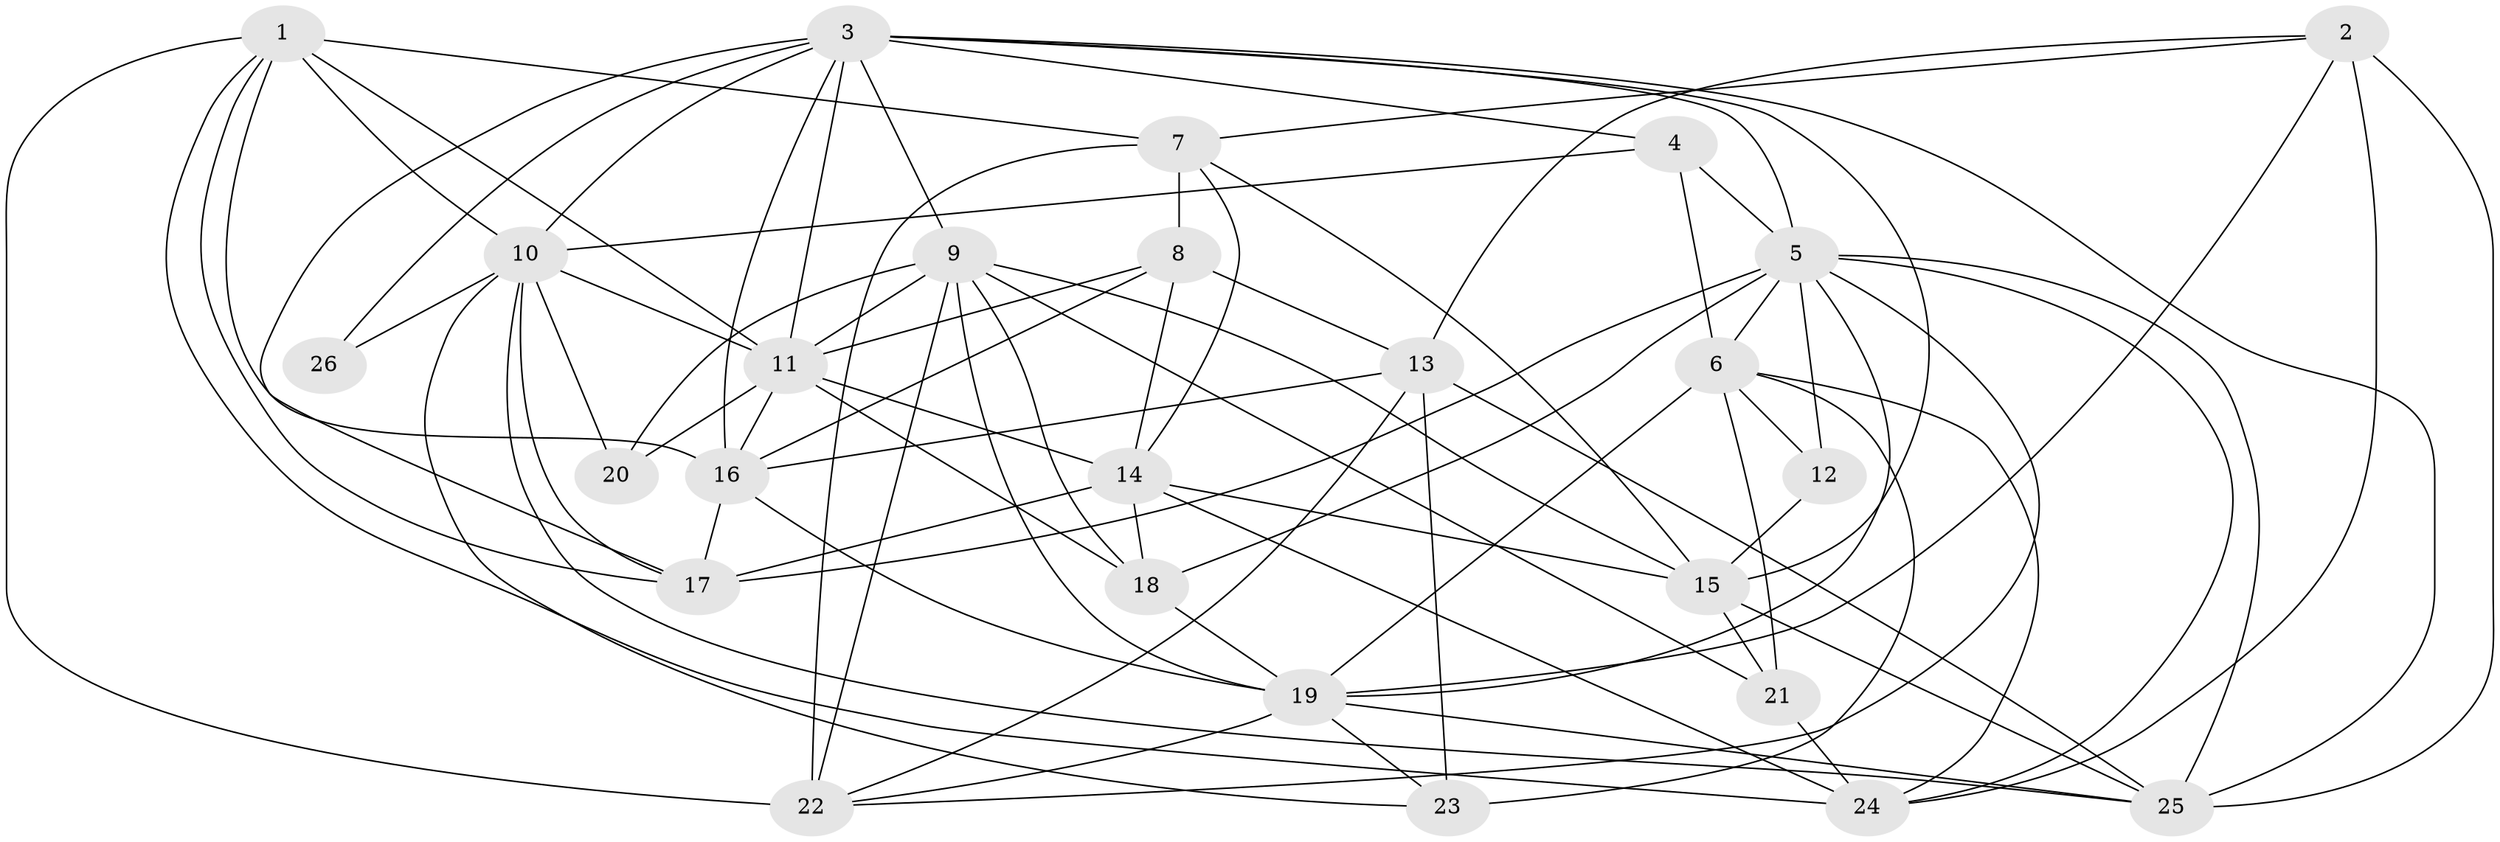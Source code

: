// original degree distribution, {4: 1.0}
// Generated by graph-tools (version 1.1) at 2025/53/03/04/25 22:53:33]
// undirected, 26 vertices, 81 edges
graph export_dot {
  node [color=gray90,style=filled];
  1;
  2;
  3;
  4;
  5;
  6;
  7;
  8;
  9;
  10;
  11;
  12;
  13;
  14;
  15;
  16;
  17;
  18;
  19;
  20;
  21;
  22;
  23;
  24;
  25;
  26;
  1 -- 7 [weight=1.0];
  1 -- 10 [weight=1.0];
  1 -- 11 [weight=2.0];
  1 -- 16 [weight=1.0];
  1 -- 17 [weight=1.0];
  1 -- 22 [weight=1.0];
  1 -- 24 [weight=1.0];
  2 -- 7 [weight=1.0];
  2 -- 13 [weight=1.0];
  2 -- 19 [weight=1.0];
  2 -- 24 [weight=2.0];
  2 -- 25 [weight=1.0];
  3 -- 4 [weight=2.0];
  3 -- 5 [weight=1.0];
  3 -- 9 [weight=1.0];
  3 -- 10 [weight=1.0];
  3 -- 11 [weight=1.0];
  3 -- 15 [weight=1.0];
  3 -- 16 [weight=2.0];
  3 -- 17 [weight=1.0];
  3 -- 25 [weight=1.0];
  3 -- 26 [weight=1.0];
  4 -- 5 [weight=1.0];
  4 -- 6 [weight=2.0];
  4 -- 10 [weight=1.0];
  5 -- 6 [weight=1.0];
  5 -- 12 [weight=2.0];
  5 -- 17 [weight=1.0];
  5 -- 18 [weight=2.0];
  5 -- 19 [weight=1.0];
  5 -- 22 [weight=1.0];
  5 -- 24 [weight=1.0];
  5 -- 25 [weight=1.0];
  6 -- 12 [weight=1.0];
  6 -- 19 [weight=2.0];
  6 -- 21 [weight=1.0];
  6 -- 23 [weight=2.0];
  6 -- 24 [weight=1.0];
  7 -- 8 [weight=3.0];
  7 -- 14 [weight=1.0];
  7 -- 15 [weight=1.0];
  7 -- 22 [weight=1.0];
  8 -- 11 [weight=1.0];
  8 -- 13 [weight=2.0];
  8 -- 14 [weight=1.0];
  8 -- 16 [weight=1.0];
  9 -- 11 [weight=1.0];
  9 -- 15 [weight=1.0];
  9 -- 18 [weight=1.0];
  9 -- 19 [weight=1.0];
  9 -- 20 [weight=1.0];
  9 -- 21 [weight=1.0];
  9 -- 22 [weight=3.0];
  10 -- 11 [weight=1.0];
  10 -- 17 [weight=1.0];
  10 -- 20 [weight=1.0];
  10 -- 23 [weight=1.0];
  10 -- 25 [weight=2.0];
  10 -- 26 [weight=3.0];
  11 -- 14 [weight=1.0];
  11 -- 16 [weight=2.0];
  11 -- 18 [weight=1.0];
  11 -- 20 [weight=2.0];
  12 -- 15 [weight=1.0];
  13 -- 16 [weight=1.0];
  13 -- 22 [weight=1.0];
  13 -- 23 [weight=2.0];
  13 -- 25 [weight=1.0];
  14 -- 15 [weight=2.0];
  14 -- 17 [weight=2.0];
  14 -- 18 [weight=1.0];
  14 -- 24 [weight=2.0];
  15 -- 21 [weight=1.0];
  15 -- 25 [weight=1.0];
  16 -- 17 [weight=2.0];
  16 -- 19 [weight=1.0];
  18 -- 19 [weight=1.0];
  19 -- 22 [weight=1.0];
  19 -- 23 [weight=1.0];
  19 -- 25 [weight=1.0];
  21 -- 24 [weight=1.0];
}
